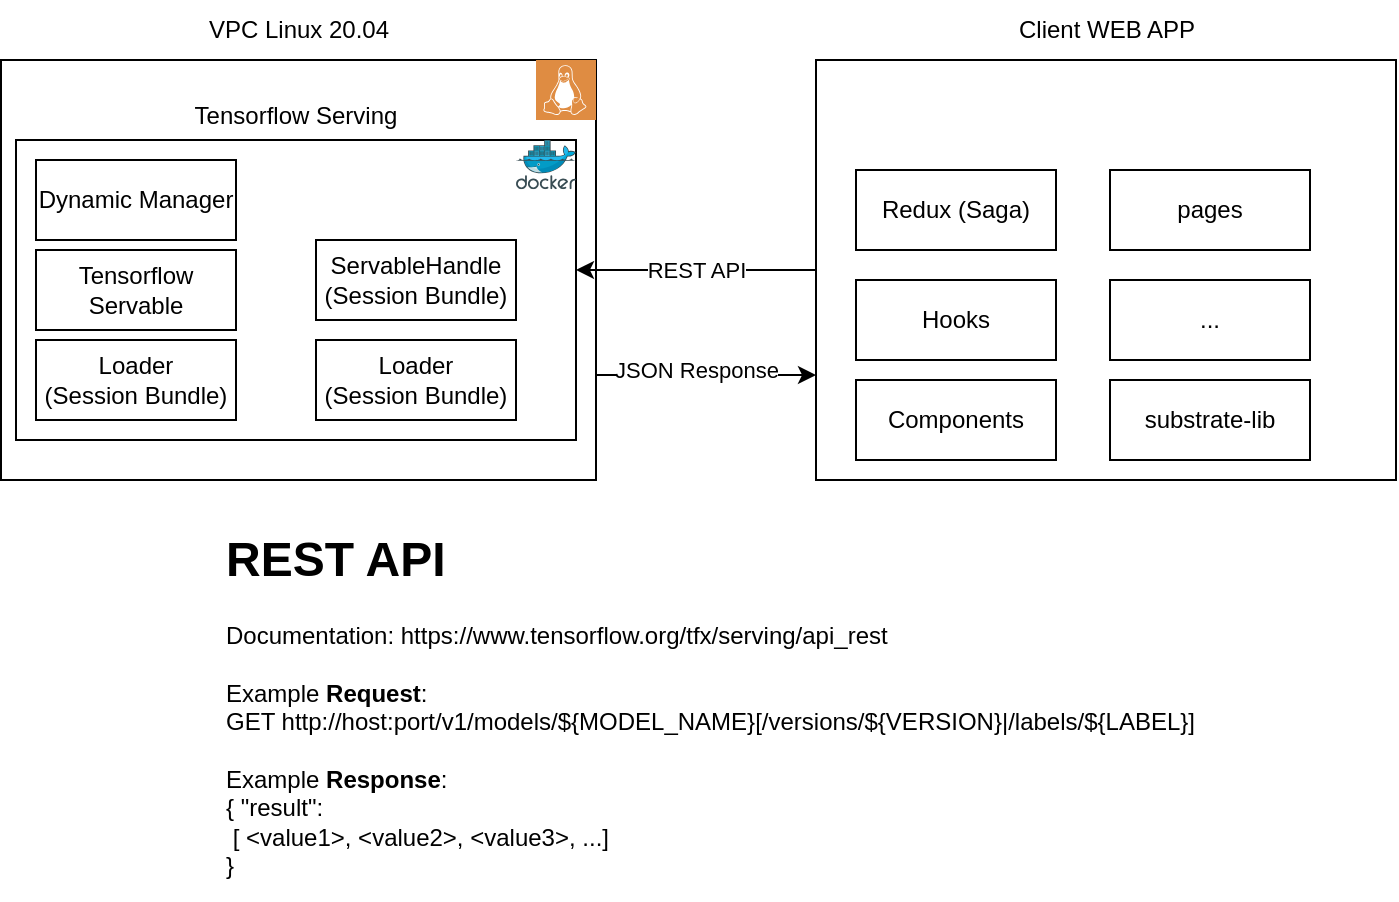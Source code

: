 <mxfile version="18.0.2" type="github">
  <diagram id="jJaBQTyBDUhV9YVnCVPJ" name="Page-1">
    <mxGraphModel dx="1358" dy="651" grid="1" gridSize="10" guides="1" tooltips="1" connect="1" arrows="1" fold="1" page="1" pageScale="1" pageWidth="850" pageHeight="1100" math="0" shadow="0">
      <root>
        <mxCell id="0" />
        <mxCell id="1" parent="0" />
        <mxCell id="Sa7abBf8-B4ZEbGXJUth-2" value="VPC Linux 20.04" style="text;html=1;strokeColor=none;fillColor=none;align=center;verticalAlign=middle;whiteSpace=wrap;rounded=0;" vertex="1" parent="1">
          <mxGeometry x="201.88" y="270" width="98.75" height="30" as="geometry" />
        </mxCell>
        <mxCell id="Sa7abBf8-B4ZEbGXJUth-14" style="edgeStyle=orthogonalEdgeStyle;rounded=0;orthogonalLoop=1;jettySize=auto;html=1;entryX=0;entryY=0.75;entryDx=0;entryDy=0;exitX=1;exitY=0.75;exitDx=0;exitDy=0;" edge="1" parent="1" source="Sa7abBf8-B4ZEbGXJUth-3" target="Sa7abBf8-B4ZEbGXJUth-9">
          <mxGeometry relative="1" as="geometry" />
        </mxCell>
        <mxCell id="Sa7abBf8-B4ZEbGXJUth-15" value="JSON Response" style="edgeLabel;html=1;align=center;verticalAlign=middle;resizable=0;points=[];" vertex="1" connectable="0" parent="Sa7abBf8-B4ZEbGXJUth-14">
          <mxGeometry x="-0.098" y="3" relative="1" as="geometry">
            <mxPoint as="offset" />
          </mxGeometry>
        </mxCell>
        <mxCell id="Sa7abBf8-B4ZEbGXJUth-3" value="" style="rounded=0;whiteSpace=wrap;html=1;" vertex="1" parent="1">
          <mxGeometry x="102.5" y="300" width="297.5" height="210" as="geometry" />
        </mxCell>
        <mxCell id="Sa7abBf8-B4ZEbGXJUth-5" value="" style="sketch=0;pointerEvents=1;shadow=0;dashed=0;html=1;strokeColor=none;fillColor=#DF8C42;labelPosition=center;verticalLabelPosition=bottom;verticalAlign=top;align=center;outlineConnect=0;shape=mxgraph.veeam2.linux;" vertex="1" parent="1">
          <mxGeometry x="370" y="300" width="30" height="30" as="geometry" />
        </mxCell>
        <mxCell id="Sa7abBf8-B4ZEbGXJUth-6" value="" style="rounded=0;whiteSpace=wrap;html=1;" vertex="1" parent="1">
          <mxGeometry x="110" y="340" width="280" height="150" as="geometry" />
        </mxCell>
        <mxCell id="Sa7abBf8-B4ZEbGXJUth-7" value="" style="sketch=0;aspect=fixed;html=1;points=[];align=center;image;fontSize=12;image=img/lib/mscae/Docker.svg;" vertex="1" parent="1">
          <mxGeometry x="360" y="340" width="30" height="24.6" as="geometry" />
        </mxCell>
        <mxCell id="Sa7abBf8-B4ZEbGXJUth-8" value="Tensorflow Servable" style="rounded=0;whiteSpace=wrap;html=1;" vertex="1" parent="1">
          <mxGeometry x="120" y="395" width="100" height="40" as="geometry" />
        </mxCell>
        <mxCell id="Sa7abBf8-B4ZEbGXJUth-11" value="REST API" style="edgeStyle=orthogonalEdgeStyle;rounded=0;orthogonalLoop=1;jettySize=auto;html=1;" edge="1" parent="1" source="Sa7abBf8-B4ZEbGXJUth-9">
          <mxGeometry relative="1" as="geometry">
            <mxPoint x="390" y="405" as="targetPoint" />
          </mxGeometry>
        </mxCell>
        <mxCell id="Sa7abBf8-B4ZEbGXJUth-9" value="" style="rounded=0;whiteSpace=wrap;html=1;" vertex="1" parent="1">
          <mxGeometry x="510" y="300" width="290" height="210" as="geometry" />
        </mxCell>
        <mxCell id="Sa7abBf8-B4ZEbGXJUth-10" value="Client WEB APP" style="text;html=1;strokeColor=none;fillColor=none;align=center;verticalAlign=middle;whiteSpace=wrap;rounded=0;" vertex="1" parent="1">
          <mxGeometry x="605.62" y="270" width="98.75" height="30" as="geometry" />
        </mxCell>
        <mxCell id="Sa7abBf8-B4ZEbGXJUth-16" value="&lt;h1&gt;REST API&amp;nbsp;&lt;/h1&gt;Documentation: https://www.tensorflow.org/tfx/serving/api_rest&lt;div&gt;&lt;br&gt;&lt;/div&gt;&lt;div&gt;Example &lt;b&gt;Request&lt;/b&gt;:&lt;/div&gt;&lt;div&gt;GET http://host:port/v1/models/${MODEL_NAME}[/versions/${VERSION}|/labels/${LABEL}]&lt;br&gt;&lt;/div&gt;&lt;div&gt;&lt;br&gt;&lt;/div&gt;&lt;div&gt;Example &lt;b&gt;Response&lt;/b&gt;:&lt;/div&gt;&lt;div&gt;{ &quot;result&quot;:&amp;nbsp;&lt;/div&gt;&lt;div&gt;&lt;span style=&quot;white-space: pre;&quot;&gt;	&lt;/span&gt;[ &amp;lt;value1&amp;gt;, &amp;lt;value2&amp;gt;, &amp;lt;value3&amp;gt;, ...]&amp;nbsp;&lt;/div&gt;&lt;div&gt;}&lt;br&gt;&lt;/div&gt;&lt;p&gt;&lt;br&gt;&lt;/p&gt;&lt;p&gt;&lt;br&gt;&lt;/p&gt;&lt;p&gt;&lt;br&gt;&lt;/p&gt;" style="text;html=1;strokeColor=none;fillColor=none;spacing=5;spacingTop=-20;whiteSpace=wrap;overflow=hidden;rounded=0;" vertex="1" parent="1">
          <mxGeometry x="210" y="530" width="510" height="190" as="geometry" />
        </mxCell>
        <mxCell id="Sa7abBf8-B4ZEbGXJUth-17" value="" style="shape=image;html=1;verticalAlign=top;verticalLabelPosition=bottom;labelBackgroundColor=#ffffff;imageAspect=0;aspect=fixed;image=https://cdn1.iconfinder.com/data/icons/unicons-line-vol-5/24/react-128.png" vertex="1" parent="1">
          <mxGeometry x="757" y="300" width="43" height="43" as="geometry" />
        </mxCell>
        <mxCell id="Sa7abBf8-B4ZEbGXJUth-18" value="Loader &lt;br&gt;(Session Bundle)" style="rounded=0;whiteSpace=wrap;html=1;" vertex="1" parent="1">
          <mxGeometry x="120" y="440" width="100" height="40" as="geometry" />
        </mxCell>
        <mxCell id="Sa7abBf8-B4ZEbGXJUth-19" value="Loader &lt;br&gt;(Session Bundle)" style="rounded=0;whiteSpace=wrap;html=1;" vertex="1" parent="1">
          <mxGeometry x="260" y="440" width="100" height="40" as="geometry" />
        </mxCell>
        <mxCell id="Sa7abBf8-B4ZEbGXJUth-20" value="Dynamic Manager" style="rounded=0;whiteSpace=wrap;html=1;" vertex="1" parent="1">
          <mxGeometry x="120" y="350" width="100" height="40" as="geometry" />
        </mxCell>
        <mxCell id="Sa7abBf8-B4ZEbGXJUth-21" value="ServableHandle&lt;br&gt;(Session Bundle)" style="rounded=0;whiteSpace=wrap;html=1;" vertex="1" parent="1">
          <mxGeometry x="260" y="390" width="100" height="40" as="geometry" />
        </mxCell>
        <mxCell id="Sa7abBf8-B4ZEbGXJUth-22" value="Tensorflow Serving" style="text;html=1;strokeColor=none;fillColor=none;align=center;verticalAlign=middle;whiteSpace=wrap;rounded=0;" vertex="1" parent="1">
          <mxGeometry x="195.94" y="313" width="108.13" height="30" as="geometry" />
        </mxCell>
        <mxCell id="Sa7abBf8-B4ZEbGXJUth-24" value="Components" style="rounded=0;whiteSpace=wrap;html=1;" vertex="1" parent="1">
          <mxGeometry x="530" y="460" width="100" height="40" as="geometry" />
        </mxCell>
        <mxCell id="Sa7abBf8-B4ZEbGXJUth-25" value="substrate-lib" style="rounded=0;whiteSpace=wrap;html=1;" vertex="1" parent="1">
          <mxGeometry x="657" y="460" width="100" height="40" as="geometry" />
        </mxCell>
        <mxCell id="Sa7abBf8-B4ZEbGXJUth-26" value="Hooks" style="rounded=0;whiteSpace=wrap;html=1;" vertex="1" parent="1">
          <mxGeometry x="530" y="410" width="100" height="40" as="geometry" />
        </mxCell>
        <mxCell id="Sa7abBf8-B4ZEbGXJUth-27" value="Redux (Saga)" style="rounded=0;whiteSpace=wrap;html=1;" vertex="1" parent="1">
          <mxGeometry x="530" y="355" width="100" height="40" as="geometry" />
        </mxCell>
        <mxCell id="Sa7abBf8-B4ZEbGXJUth-28" value="pages" style="rounded=0;whiteSpace=wrap;html=1;" vertex="1" parent="1">
          <mxGeometry x="657" y="355" width="100" height="40" as="geometry" />
        </mxCell>
        <mxCell id="Sa7abBf8-B4ZEbGXJUth-29" value="..." style="rounded=0;whiteSpace=wrap;html=1;" vertex="1" parent="1">
          <mxGeometry x="657" y="410" width="100" height="40" as="geometry" />
        </mxCell>
      </root>
    </mxGraphModel>
  </diagram>
</mxfile>
